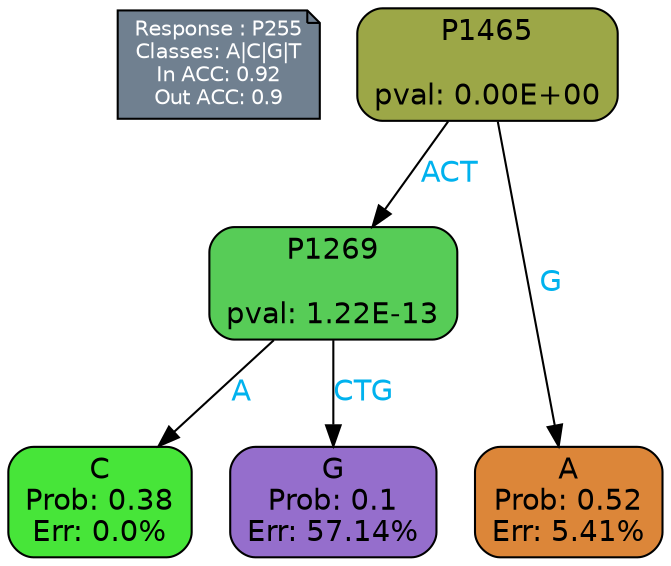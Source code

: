 digraph Tree {
node [shape=box, style="filled, rounded", color="black", fontname=helvetica] ;
graph [ranksep=equally, splines=polylines, bgcolor=transparent, dpi=600] ;
edge [fontname=helvetica] ;
LEGEND [label="Response : P255
Classes: A|C|G|T
In ACC: 0.92
Out ACC: 0.9
",shape=note,align=left,style=filled,fillcolor="slategray",fontcolor="white",fontsize=10];1 [label="P1465

pval: 0.00E+00", fillcolor="#9ca747"] ;
2 [label="P1269

pval: 1.22E-13", fillcolor="#57cc57"] ;
3 [label="C
Prob: 0.38
Err: 0.0%", fillcolor="#47e539"] ;
4 [label="G
Prob: 0.1
Err: 57.14%", fillcolor="#956ecc"] ;
5 [label="A
Prob: 0.52
Err: 5.41%", fillcolor="#dc8639"] ;
1 -> 2 [label="ACT",fontcolor=deepskyblue2] ;
1 -> 5 [label="G",fontcolor=deepskyblue2] ;
2 -> 3 [label="A",fontcolor=deepskyblue2] ;
2 -> 4 [label="CTG",fontcolor=deepskyblue2] ;
{rank = same; 3;4;5;}{rank = same; LEGEND;1;}}
